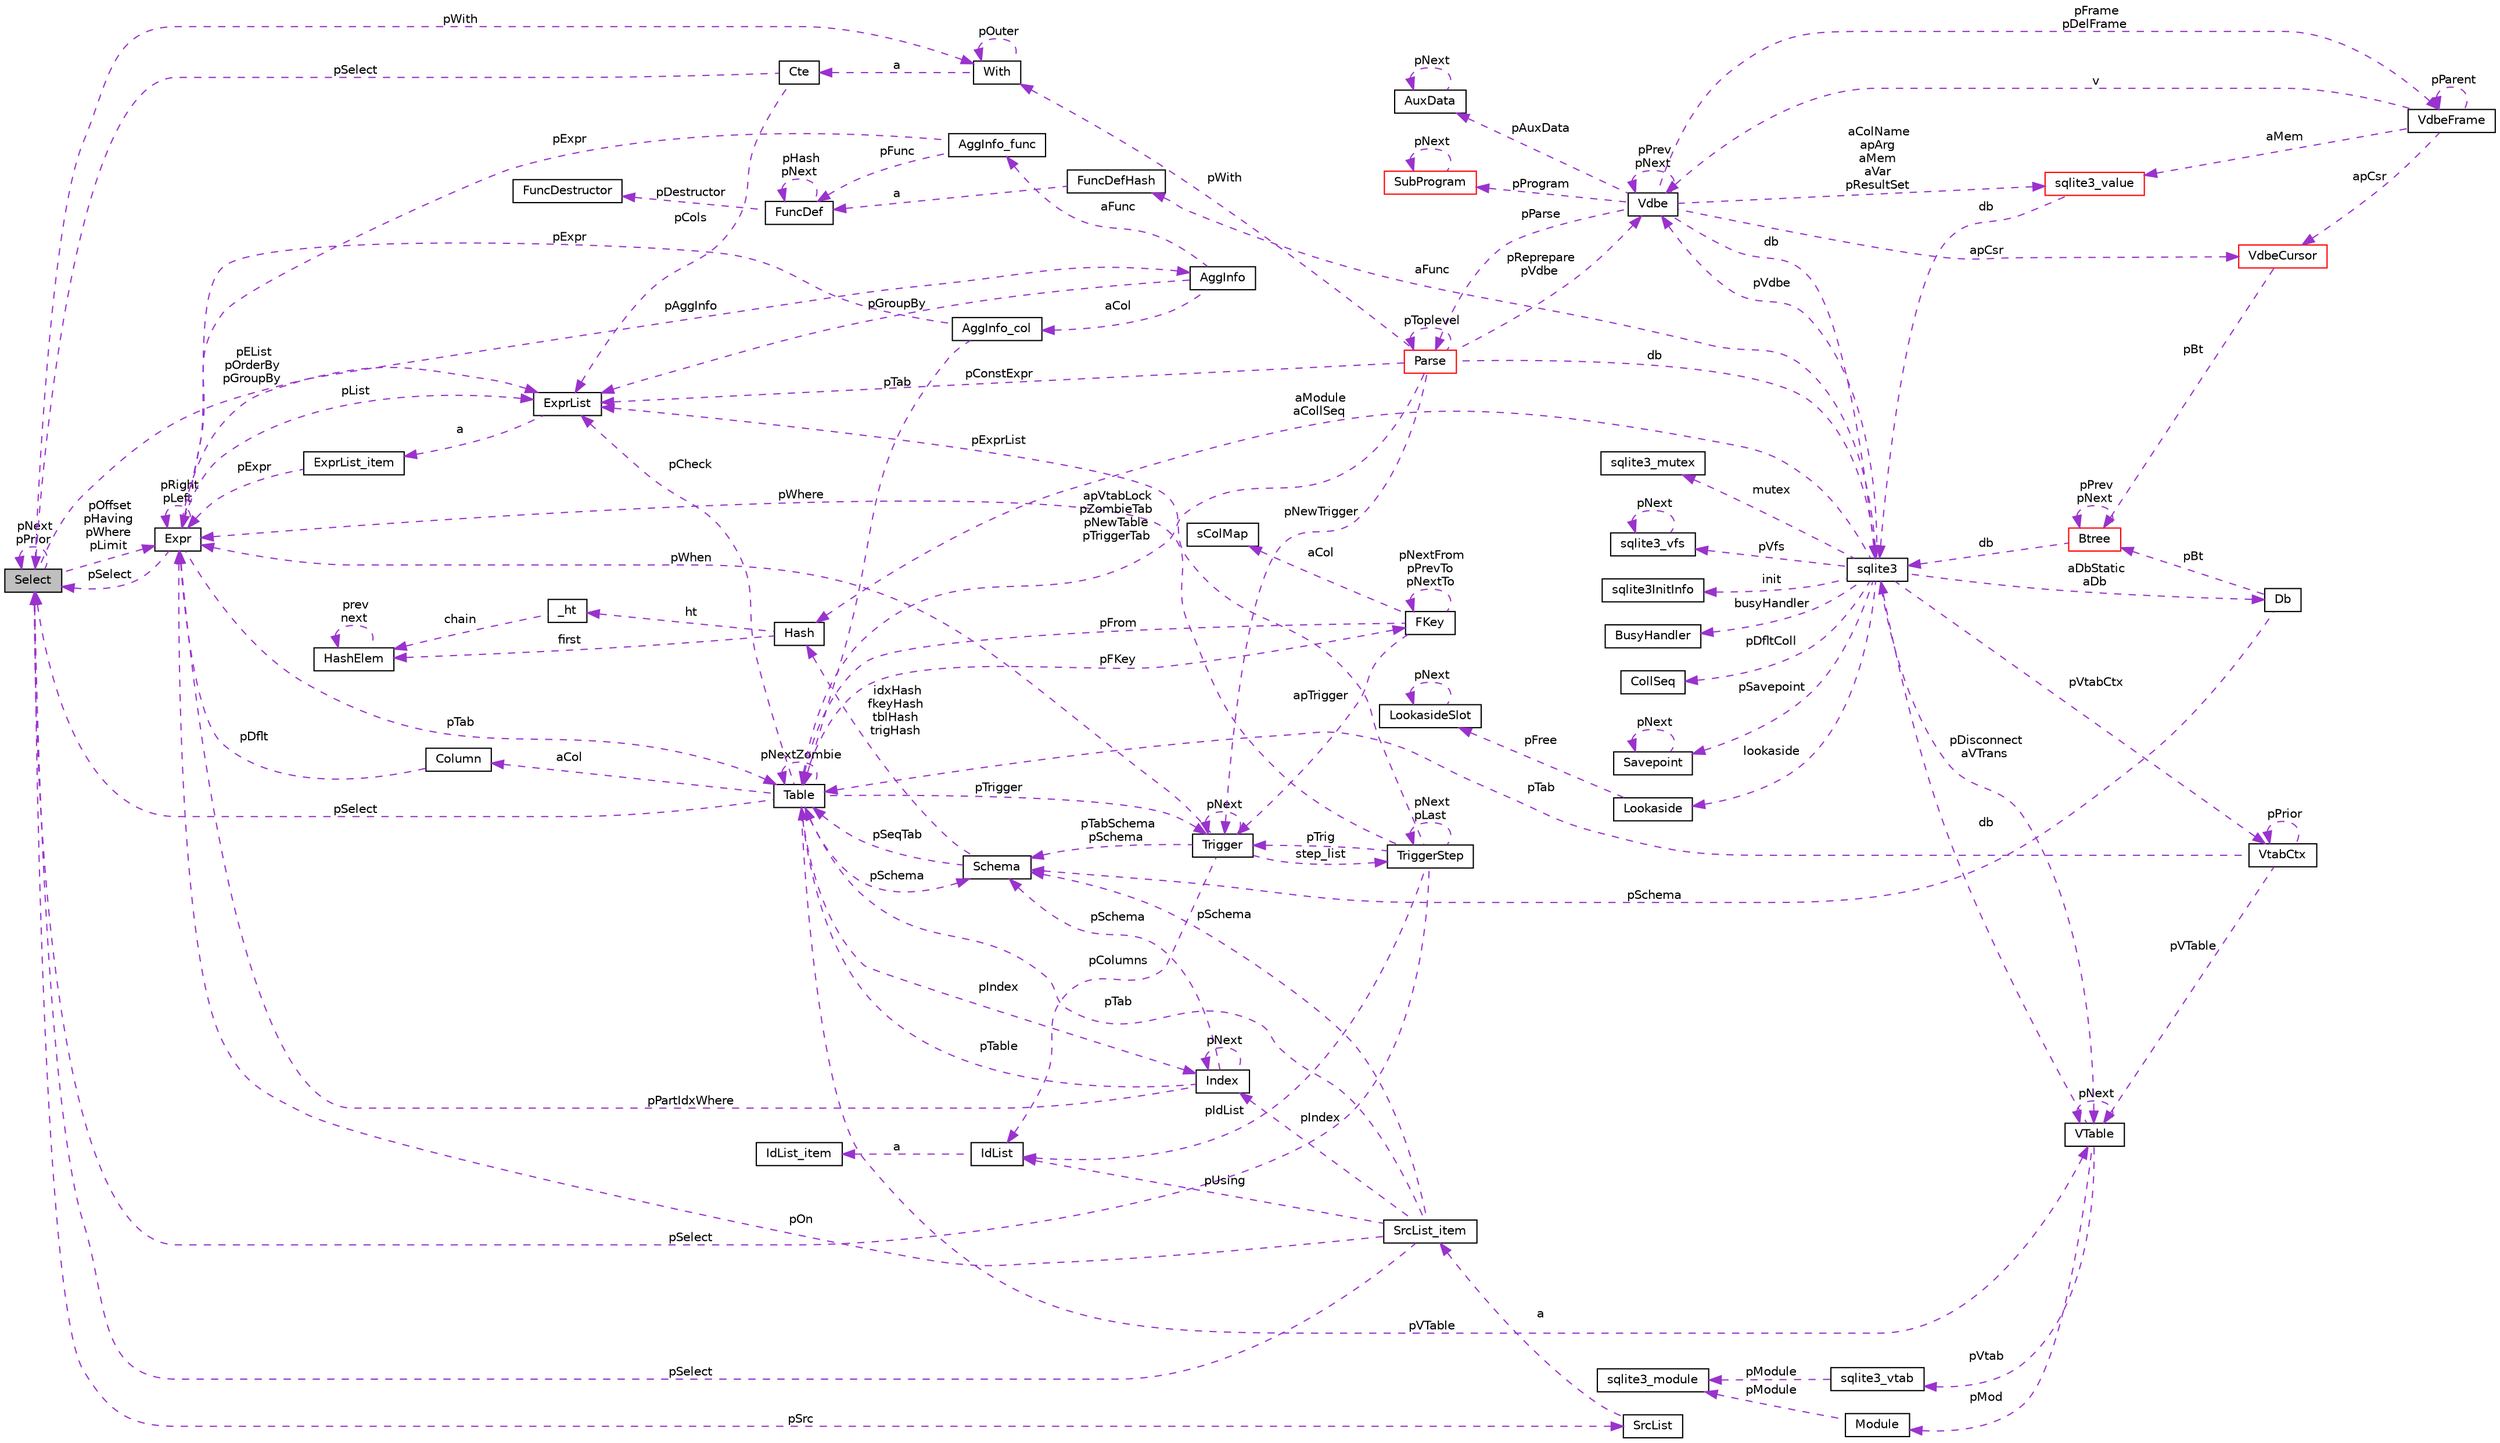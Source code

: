 digraph "Select"
{
  edge [fontname="Helvetica",fontsize="10",labelfontname="Helvetica",labelfontsize="10"];
  node [fontname="Helvetica",fontsize="10",shape=record];
  rankdir="LR";
  Node1 [label="Select",height=0.2,width=0.4,color="black", fillcolor="grey75", style="filled", fontcolor="black"];
  Node2 -> Node1 [dir="back",color="darkorchid3",fontsize="10",style="dashed",label=" pOffset\npHaving\npWhere\npLimit" ,fontname="Helvetica"];
  Node2 [label="Expr",height=0.2,width=0.4,color="black", fillcolor="white", style="filled",URL="$struct_expr.html"];
  Node3 -> Node2 [dir="back",color="darkorchid3",fontsize="10",style="dashed",label=" pAggInfo" ,fontname="Helvetica"];
  Node3 [label="AggInfo",height=0.2,width=0.4,color="black", fillcolor="white", style="filled",URL="$struct_agg_info.html"];
  Node4 -> Node3 [dir="back",color="darkorchid3",fontsize="10",style="dashed",label=" aCol" ,fontname="Helvetica"];
  Node4 [label="AggInfo_col",height=0.2,width=0.4,color="black", fillcolor="white", style="filled",URL="$struct_agg_info_1_1_agg_info__col.html"];
  Node2 -> Node4 [dir="back",color="darkorchid3",fontsize="10",style="dashed",label=" pExpr" ,fontname="Helvetica"];
  Node5 -> Node4 [dir="back",color="darkorchid3",fontsize="10",style="dashed",label=" pTab" ,fontname="Helvetica"];
  Node5 [label="Table",height=0.2,width=0.4,color="black", fillcolor="white", style="filled",URL="$struct_table.html"];
  Node6 -> Node5 [dir="back",color="darkorchid3",fontsize="10",style="dashed",label=" pSchema" ,fontname="Helvetica"];
  Node6 [label="Schema",height=0.2,width=0.4,color="black", fillcolor="white", style="filled",URL="$struct_schema.html"];
  Node5 -> Node6 [dir="back",color="darkorchid3",fontsize="10",style="dashed",label=" pSeqTab" ,fontname="Helvetica"];
  Node7 -> Node6 [dir="back",color="darkorchid3",fontsize="10",style="dashed",label=" idxHash\nfkeyHash\ntblHash\ntrigHash" ,fontname="Helvetica"];
  Node7 [label="Hash",height=0.2,width=0.4,color="black", fillcolor="white", style="filled",URL="$struct_hash.html"];
  Node8 -> Node7 [dir="back",color="darkorchid3",fontsize="10",style="dashed",label=" ht" ,fontname="Helvetica"];
  Node8 [label="_ht",height=0.2,width=0.4,color="black", fillcolor="white", style="filled",URL="$struct_hash_1_1__ht.html"];
  Node9 -> Node8 [dir="back",color="darkorchid3",fontsize="10",style="dashed",label=" chain" ,fontname="Helvetica"];
  Node9 [label="HashElem",height=0.2,width=0.4,color="black", fillcolor="white", style="filled",URL="$struct_hash_elem.html"];
  Node9 -> Node9 [dir="back",color="darkorchid3",fontsize="10",style="dashed",label=" prev\nnext" ,fontname="Helvetica"];
  Node9 -> Node7 [dir="back",color="darkorchid3",fontsize="10",style="dashed",label=" first" ,fontname="Helvetica"];
  Node10 -> Node5 [dir="back",color="darkorchid3",fontsize="10",style="dashed",label=" aCol" ,fontname="Helvetica"];
  Node10 [label="Column",height=0.2,width=0.4,color="black", fillcolor="white", style="filled",URL="$struct_column.html"];
  Node2 -> Node10 [dir="back",color="darkorchid3",fontsize="10",style="dashed",label=" pDflt" ,fontname="Helvetica"];
  Node11 -> Node5 [dir="back",color="darkorchid3",fontsize="10",style="dashed",label=" pFKey" ,fontname="Helvetica"];
  Node11 [label="FKey",height=0.2,width=0.4,color="black", fillcolor="white", style="filled",URL="$struct_f_key.html"];
  Node12 -> Node11 [dir="back",color="darkorchid3",fontsize="10",style="dashed",label=" aCol" ,fontname="Helvetica"];
  Node12 [label="sColMap",height=0.2,width=0.4,color="black", fillcolor="white", style="filled",URL="$struct_f_key_1_1s_col_map.html"];
  Node11 -> Node11 [dir="back",color="darkorchid3",fontsize="10",style="dashed",label=" pNextFrom\npPrevTo\npNextTo" ,fontname="Helvetica"];
  Node5 -> Node11 [dir="back",color="darkorchid3",fontsize="10",style="dashed",label=" pFrom" ,fontname="Helvetica"];
  Node13 -> Node11 [dir="back",color="darkorchid3",fontsize="10",style="dashed",label=" apTrigger" ,fontname="Helvetica"];
  Node13 [label="Trigger",height=0.2,width=0.4,color="black", fillcolor="white", style="filled",URL="$struct_trigger.html"];
  Node14 -> Node13 [dir="back",color="darkorchid3",fontsize="10",style="dashed",label=" step_list" ,fontname="Helvetica"];
  Node14 [label="TriggerStep",height=0.2,width=0.4,color="black", fillcolor="white", style="filled",URL="$struct_trigger_step.html"];
  Node14 -> Node14 [dir="back",color="darkorchid3",fontsize="10",style="dashed",label=" pNext\npLast" ,fontname="Helvetica"];
  Node2 -> Node14 [dir="back",color="darkorchid3",fontsize="10",style="dashed",label=" pWhere" ,fontname="Helvetica"];
  Node15 -> Node14 [dir="back",color="darkorchid3",fontsize="10",style="dashed",label=" pIdList" ,fontname="Helvetica"];
  Node15 [label="IdList",height=0.2,width=0.4,color="black", fillcolor="white", style="filled",URL="$struct_id_list.html"];
  Node16 -> Node15 [dir="back",color="darkorchid3",fontsize="10",style="dashed",label=" a" ,fontname="Helvetica"];
  Node16 [label="IdList_item",height=0.2,width=0.4,color="black", fillcolor="white", style="filled",URL="$struct_id_list_1_1_id_list__item.html"];
  Node1 -> Node14 [dir="back",color="darkorchid3",fontsize="10",style="dashed",label=" pSelect" ,fontname="Helvetica"];
  Node13 -> Node14 [dir="back",color="darkorchid3",fontsize="10",style="dashed",label=" pTrig" ,fontname="Helvetica"];
  Node17 -> Node14 [dir="back",color="darkorchid3",fontsize="10",style="dashed",label=" pExprList" ,fontname="Helvetica"];
  Node17 [label="ExprList",height=0.2,width=0.4,color="black", fillcolor="white", style="filled",URL="$struct_expr_list.html"];
  Node18 -> Node17 [dir="back",color="darkorchid3",fontsize="10",style="dashed",label=" a" ,fontname="Helvetica"];
  Node18 [label="ExprList_item",height=0.2,width=0.4,color="black", fillcolor="white", style="filled",URL="$struct_expr_list_1_1_expr_list__item.html"];
  Node2 -> Node18 [dir="back",color="darkorchid3",fontsize="10",style="dashed",label=" pExpr" ,fontname="Helvetica"];
  Node6 -> Node13 [dir="back",color="darkorchid3",fontsize="10",style="dashed",label=" pTabSchema\npSchema" ,fontname="Helvetica"];
  Node2 -> Node13 [dir="back",color="darkorchid3",fontsize="10",style="dashed",label=" pWhen" ,fontname="Helvetica"];
  Node15 -> Node13 [dir="back",color="darkorchid3",fontsize="10",style="dashed",label=" pColumns" ,fontname="Helvetica"];
  Node13 -> Node13 [dir="back",color="darkorchid3",fontsize="10",style="dashed",label=" pNext" ,fontname="Helvetica"];
  Node19 -> Node5 [dir="back",color="darkorchid3",fontsize="10",style="dashed",label=" pVTable" ,fontname="Helvetica"];
  Node19 [label="VTable",height=0.2,width=0.4,color="black", fillcolor="white", style="filled",URL="$struct_v_table.html"];
  Node20 -> Node19 [dir="back",color="darkorchid3",fontsize="10",style="dashed",label=" db" ,fontname="Helvetica"];
  Node20 [label="sqlite3",height=0.2,width=0.4,color="black", fillcolor="white", style="filled",URL="$structsqlite3.html"];
  Node21 -> Node20 [dir="back",color="darkorchid3",fontsize="10",style="dashed",label=" pVdbe" ,fontname="Helvetica"];
  Node21 [label="Vdbe",height=0.2,width=0.4,color="black", fillcolor="white", style="filled",URL="$struct_vdbe.html"];
  Node21 -> Node21 [dir="back",color="darkorchid3",fontsize="10",style="dashed",label=" pPrev\npNext" ,fontname="Helvetica"];
  Node22 -> Node21 [dir="back",color="darkorchid3",fontsize="10",style="dashed",label=" aColName\napArg\naMem\naVar\npResultSet" ,fontname="Helvetica"];
  Node22 [label="sqlite3_value",height=0.2,width=0.4,color="red", fillcolor="white", style="filled",URL="$struct_mem.html"];
  Node20 -> Node22 [dir="back",color="darkorchid3",fontsize="10",style="dashed",label=" db" ,fontname="Helvetica"];
  Node20 -> Node21 [dir="back",color="darkorchid3",fontsize="10",style="dashed",label=" db" ,fontname="Helvetica"];
  Node23 -> Node21 [dir="back",color="darkorchid3",fontsize="10",style="dashed",label=" pFrame\npDelFrame" ,fontname="Helvetica"];
  Node23 [label="VdbeFrame",height=0.2,width=0.4,color="black", fillcolor="white", style="filled",URL="$struct_vdbe_frame.html"];
  Node22 -> Node23 [dir="back",color="darkorchid3",fontsize="10",style="dashed",label=" aMem" ,fontname="Helvetica"];
  Node21 -> Node23 [dir="back",color="darkorchid3",fontsize="10",style="dashed",label=" v" ,fontname="Helvetica"];
  Node23 -> Node23 [dir="back",color="darkorchid3",fontsize="10",style="dashed",label=" pParent" ,fontname="Helvetica"];
  Node24 -> Node23 [dir="back",color="darkorchid3",fontsize="10",style="dashed",label=" apCsr" ,fontname="Helvetica"];
  Node24 [label="VdbeCursor",height=0.2,width=0.4,color="red", fillcolor="white", style="filled",URL="$struct_vdbe_cursor.html"];
  Node25 -> Node24 [dir="back",color="darkorchid3",fontsize="10",style="dashed",label=" pBt" ,fontname="Helvetica"];
  Node25 [label="Btree",height=0.2,width=0.4,color="red", fillcolor="white", style="filled",URL="$struct_btree.html"];
  Node20 -> Node25 [dir="back",color="darkorchid3",fontsize="10",style="dashed",label=" db" ,fontname="Helvetica"];
  Node25 -> Node25 [dir="back",color="darkorchid3",fontsize="10",style="dashed",label=" pPrev\npNext" ,fontname="Helvetica"];
  Node26 -> Node21 [dir="back",color="darkorchid3",fontsize="10",style="dashed",label=" pAuxData" ,fontname="Helvetica"];
  Node26 [label="AuxData",height=0.2,width=0.4,color="black", fillcolor="white", style="filled",URL="$struct_aux_data.html"];
  Node26 -> Node26 [dir="back",color="darkorchid3",fontsize="10",style="dashed",label=" pNext" ,fontname="Helvetica"];
  Node27 -> Node21 [dir="back",color="darkorchid3",fontsize="10",style="dashed",label=" pProgram" ,fontname="Helvetica"];
  Node27 [label="SubProgram",height=0.2,width=0.4,color="red", fillcolor="white", style="filled",URL="$struct_sub_program.html"];
  Node27 -> Node27 [dir="back",color="darkorchid3",fontsize="10",style="dashed",label=" pNext" ,fontname="Helvetica"];
  Node24 -> Node21 [dir="back",color="darkorchid3",fontsize="10",style="dashed",label=" apCsr" ,fontname="Helvetica"];
  Node28 -> Node21 [dir="back",color="darkorchid3",fontsize="10",style="dashed",label=" pParse" ,fontname="Helvetica"];
  Node28 [label="Parse",height=0.2,width=0.4,color="red", fillcolor="white", style="filled",URL="$struct_parse.html"];
  Node21 -> Node28 [dir="back",color="darkorchid3",fontsize="10",style="dashed",label=" pReprepare\npVdbe" ,fontname="Helvetica"];
  Node20 -> Node28 [dir="back",color="darkorchid3",fontsize="10",style="dashed",label=" db" ,fontname="Helvetica"];
  Node29 -> Node28 [dir="back",color="darkorchid3",fontsize="10",style="dashed",label=" pWith" ,fontname="Helvetica"];
  Node29 [label="With",height=0.2,width=0.4,color="black", fillcolor="white", style="filled",URL="$struct_with.html"];
  Node30 -> Node29 [dir="back",color="darkorchid3",fontsize="10",style="dashed",label=" a" ,fontname="Helvetica"];
  Node30 [label="Cte",height=0.2,width=0.4,color="black", fillcolor="white", style="filled",URL="$struct_with_1_1_cte.html"];
  Node1 -> Node30 [dir="back",color="darkorchid3",fontsize="10",style="dashed",label=" pSelect" ,fontname="Helvetica"];
  Node17 -> Node30 [dir="back",color="darkorchid3",fontsize="10",style="dashed",label=" pCols" ,fontname="Helvetica"];
  Node29 -> Node29 [dir="back",color="darkorchid3",fontsize="10",style="dashed",label=" pOuter" ,fontname="Helvetica"];
  Node5 -> Node28 [dir="back",color="darkorchid3",fontsize="10",style="dashed",label=" apVtabLock\npZombieTab\npNewTable\npTriggerTab" ,fontname="Helvetica"];
  Node13 -> Node28 [dir="back",color="darkorchid3",fontsize="10",style="dashed",label=" pNewTrigger" ,fontname="Helvetica"];
  Node17 -> Node28 [dir="back",color="darkorchid3",fontsize="10",style="dashed",label=" pConstExpr" ,fontname="Helvetica"];
  Node28 -> Node28 [dir="back",color="darkorchid3",fontsize="10",style="dashed",label=" pToplevel" ,fontname="Helvetica"];
  Node31 -> Node20 [dir="back",color="darkorchid3",fontsize="10",style="dashed",label=" pSavepoint" ,fontname="Helvetica"];
  Node31 [label="Savepoint",height=0.2,width=0.4,color="black", fillcolor="white", style="filled",URL="$struct_savepoint.html"];
  Node31 -> Node31 [dir="back",color="darkorchid3",fontsize="10",style="dashed",label=" pNext" ,fontname="Helvetica"];
  Node32 -> Node20 [dir="back",color="darkorchid3",fontsize="10",style="dashed",label=" aFunc" ,fontname="Helvetica"];
  Node32 [label="FuncDefHash",height=0.2,width=0.4,color="black", fillcolor="white", style="filled",URL="$struct_func_def_hash.html"];
  Node33 -> Node32 [dir="back",color="darkorchid3",fontsize="10",style="dashed",label=" a" ,fontname="Helvetica"];
  Node33 [label="FuncDef",height=0.2,width=0.4,color="black", fillcolor="white", style="filled",URL="$struct_func_def.html"];
  Node34 -> Node33 [dir="back",color="darkorchid3",fontsize="10",style="dashed",label=" pDestructor" ,fontname="Helvetica"];
  Node34 [label="FuncDestructor",height=0.2,width=0.4,color="black", fillcolor="white", style="filled",URL="$struct_func_destructor.html"];
  Node33 -> Node33 [dir="back",color="darkorchid3",fontsize="10",style="dashed",label=" pHash\npNext" ,fontname="Helvetica"];
  Node35 -> Node20 [dir="back",color="darkorchid3",fontsize="10",style="dashed",label=" lookaside" ,fontname="Helvetica"];
  Node35 [label="Lookaside",height=0.2,width=0.4,color="black", fillcolor="white", style="filled",URL="$struct_lookaside.html"];
  Node36 -> Node35 [dir="back",color="darkorchid3",fontsize="10",style="dashed",label=" pFree" ,fontname="Helvetica"];
  Node36 [label="LookasideSlot",height=0.2,width=0.4,color="black", fillcolor="white", style="filled",URL="$struct_lookaside_slot.html"];
  Node36 -> Node36 [dir="back",color="darkorchid3",fontsize="10",style="dashed",label=" pNext" ,fontname="Helvetica"];
  Node37 -> Node20 [dir="back",color="darkorchid3",fontsize="10",style="dashed",label=" mutex" ,fontname="Helvetica"];
  Node37 [label="sqlite3_mutex",height=0.2,width=0.4,color="black", fillcolor="white", style="filled",URL="$structsqlite3__mutex.html"];
  Node38 -> Node20 [dir="back",color="darkorchid3",fontsize="10",style="dashed",label=" pVfs" ,fontname="Helvetica"];
  Node38 [label="sqlite3_vfs",height=0.2,width=0.4,color="black", fillcolor="white", style="filled",URL="$structsqlite3__vfs.html"];
  Node38 -> Node38 [dir="back",color="darkorchid3",fontsize="10",style="dashed",label=" pNext" ,fontname="Helvetica"];
  Node39 -> Node20 [dir="back",color="darkorchid3",fontsize="10",style="dashed",label=" init" ,fontname="Helvetica"];
  Node39 [label="sqlite3InitInfo",height=0.2,width=0.4,color="black", fillcolor="white", style="filled",URL="$structsqlite3_1_1sqlite3_init_info.html"];
  Node40 -> Node20 [dir="back",color="darkorchid3",fontsize="10",style="dashed",label=" busyHandler" ,fontname="Helvetica"];
  Node40 [label="BusyHandler",height=0.2,width=0.4,color="black", fillcolor="white", style="filled",URL="$struct_busy_handler.html"];
  Node41 -> Node20 [dir="back",color="darkorchid3",fontsize="10",style="dashed",label=" pVtabCtx" ,fontname="Helvetica"];
  Node41 [label="VtabCtx",height=0.2,width=0.4,color="black", fillcolor="white", style="filled",URL="$struct_vtab_ctx.html"];
  Node41 -> Node41 [dir="back",color="darkorchid3",fontsize="10",style="dashed",label=" pPrior" ,fontname="Helvetica"];
  Node19 -> Node41 [dir="back",color="darkorchid3",fontsize="10",style="dashed",label=" pVTable" ,fontname="Helvetica"];
  Node5 -> Node41 [dir="back",color="darkorchid3",fontsize="10",style="dashed",label=" pTab" ,fontname="Helvetica"];
  Node42 -> Node20 [dir="back",color="darkorchid3",fontsize="10",style="dashed",label=" pDfltColl" ,fontname="Helvetica"];
  Node42 [label="CollSeq",height=0.2,width=0.4,color="black", fillcolor="white", style="filled",URL="$struct_coll_seq.html"];
  Node19 -> Node20 [dir="back",color="darkorchid3",fontsize="10",style="dashed",label=" pDisconnect\naVTrans" ,fontname="Helvetica"];
  Node43 -> Node20 [dir="back",color="darkorchid3",fontsize="10",style="dashed",label=" aDbStatic\naDb" ,fontname="Helvetica"];
  Node43 [label="Db",height=0.2,width=0.4,color="black", fillcolor="white", style="filled",URL="$struct_db.html"];
  Node6 -> Node43 [dir="back",color="darkorchid3",fontsize="10",style="dashed",label=" pSchema" ,fontname="Helvetica"];
  Node25 -> Node43 [dir="back",color="darkorchid3",fontsize="10",style="dashed",label=" pBt" ,fontname="Helvetica"];
  Node7 -> Node20 [dir="back",color="darkorchid3",fontsize="10",style="dashed",label=" aModule\naCollSeq" ,fontname="Helvetica"];
  Node19 -> Node19 [dir="back",color="darkorchid3",fontsize="10",style="dashed",label=" pNext" ,fontname="Helvetica"];
  Node44 -> Node19 [dir="back",color="darkorchid3",fontsize="10",style="dashed",label=" pMod" ,fontname="Helvetica"];
  Node44 [label="Module",height=0.2,width=0.4,color="black", fillcolor="white", style="filled",URL="$struct_module.html"];
  Node45 -> Node44 [dir="back",color="darkorchid3",fontsize="10",style="dashed",label=" pModule" ,fontname="Helvetica"];
  Node45 [label="sqlite3_module",height=0.2,width=0.4,color="black", fillcolor="white", style="filled",URL="$structsqlite3__module.html"];
  Node46 -> Node19 [dir="back",color="darkorchid3",fontsize="10",style="dashed",label=" pVtab" ,fontname="Helvetica"];
  Node46 [label="sqlite3_vtab",height=0.2,width=0.4,color="black", fillcolor="white", style="filled",URL="$structsqlite3__vtab.html"];
  Node45 -> Node46 [dir="back",color="darkorchid3",fontsize="10",style="dashed",label=" pModule" ,fontname="Helvetica"];
  Node5 -> Node5 [dir="back",color="darkorchid3",fontsize="10",style="dashed",label=" pNextZombie" ,fontname="Helvetica"];
  Node13 -> Node5 [dir="back",color="darkorchid3",fontsize="10",style="dashed",label=" pTrigger" ,fontname="Helvetica"];
  Node1 -> Node5 [dir="back",color="darkorchid3",fontsize="10",style="dashed",label=" pSelect" ,fontname="Helvetica"];
  Node17 -> Node5 [dir="back",color="darkorchid3",fontsize="10",style="dashed",label=" pCheck" ,fontname="Helvetica"];
  Node47 -> Node5 [dir="back",color="darkorchid3",fontsize="10",style="dashed",label=" pIndex" ,fontname="Helvetica"];
  Node47 [label="Index",height=0.2,width=0.4,color="black", fillcolor="white", style="filled",URL="$struct_index.html"];
  Node6 -> Node47 [dir="back",color="darkorchid3",fontsize="10",style="dashed",label=" pSchema" ,fontname="Helvetica"];
  Node2 -> Node47 [dir="back",color="darkorchid3",fontsize="10",style="dashed",label=" pPartIdxWhere" ,fontname="Helvetica"];
  Node5 -> Node47 [dir="back",color="darkorchid3",fontsize="10",style="dashed",label=" pTable" ,fontname="Helvetica"];
  Node47 -> Node47 [dir="back",color="darkorchid3",fontsize="10",style="dashed",label=" pNext" ,fontname="Helvetica"];
  Node48 -> Node3 [dir="back",color="darkorchid3",fontsize="10",style="dashed",label=" aFunc" ,fontname="Helvetica"];
  Node48 [label="AggInfo_func",height=0.2,width=0.4,color="black", fillcolor="white", style="filled",URL="$struct_agg_info_1_1_agg_info__func.html"];
  Node2 -> Node48 [dir="back",color="darkorchid3",fontsize="10",style="dashed",label=" pExpr" ,fontname="Helvetica"];
  Node33 -> Node48 [dir="back",color="darkorchid3",fontsize="10",style="dashed",label=" pFunc" ,fontname="Helvetica"];
  Node17 -> Node3 [dir="back",color="darkorchid3",fontsize="10",style="dashed",label=" pGroupBy" ,fontname="Helvetica"];
  Node2 -> Node2 [dir="back",color="darkorchid3",fontsize="10",style="dashed",label=" pRight\npLeft" ,fontname="Helvetica"];
  Node5 -> Node2 [dir="back",color="darkorchid3",fontsize="10",style="dashed",label=" pTab" ,fontname="Helvetica"];
  Node1 -> Node2 [dir="back",color="darkorchid3",fontsize="10",style="dashed",label=" pSelect" ,fontname="Helvetica"];
  Node17 -> Node2 [dir="back",color="darkorchid3",fontsize="10",style="dashed",label=" pList" ,fontname="Helvetica"];
  Node29 -> Node1 [dir="back",color="darkorchid3",fontsize="10",style="dashed",label=" pWith" ,fontname="Helvetica"];
  Node1 -> Node1 [dir="back",color="darkorchid3",fontsize="10",style="dashed",label=" pNext\npPrior" ,fontname="Helvetica"];
  Node49 -> Node1 [dir="back",color="darkorchid3",fontsize="10",style="dashed",label=" pSrc" ,fontname="Helvetica"];
  Node49 [label="SrcList",height=0.2,width=0.4,color="black", fillcolor="white", style="filled",URL="$struct_src_list.html"];
  Node50 -> Node49 [dir="back",color="darkorchid3",fontsize="10",style="dashed",label=" a" ,fontname="Helvetica"];
  Node50 [label="SrcList_item",height=0.2,width=0.4,color="black", fillcolor="white", style="filled",URL="$struct_src_list_1_1_src_list__item.html"];
  Node6 -> Node50 [dir="back",color="darkorchid3",fontsize="10",style="dashed",label=" pSchema" ,fontname="Helvetica"];
  Node2 -> Node50 [dir="back",color="darkorchid3",fontsize="10",style="dashed",label=" pOn" ,fontname="Helvetica"];
  Node15 -> Node50 [dir="back",color="darkorchid3",fontsize="10",style="dashed",label=" pUsing" ,fontname="Helvetica"];
  Node5 -> Node50 [dir="back",color="darkorchid3",fontsize="10",style="dashed",label=" pTab" ,fontname="Helvetica"];
  Node1 -> Node50 [dir="back",color="darkorchid3",fontsize="10",style="dashed",label=" pSelect" ,fontname="Helvetica"];
  Node47 -> Node50 [dir="back",color="darkorchid3",fontsize="10",style="dashed",label=" pIndex" ,fontname="Helvetica"];
  Node17 -> Node1 [dir="back",color="darkorchid3",fontsize="10",style="dashed",label=" pEList\npOrderBy\npGroupBy" ,fontname="Helvetica"];
}
